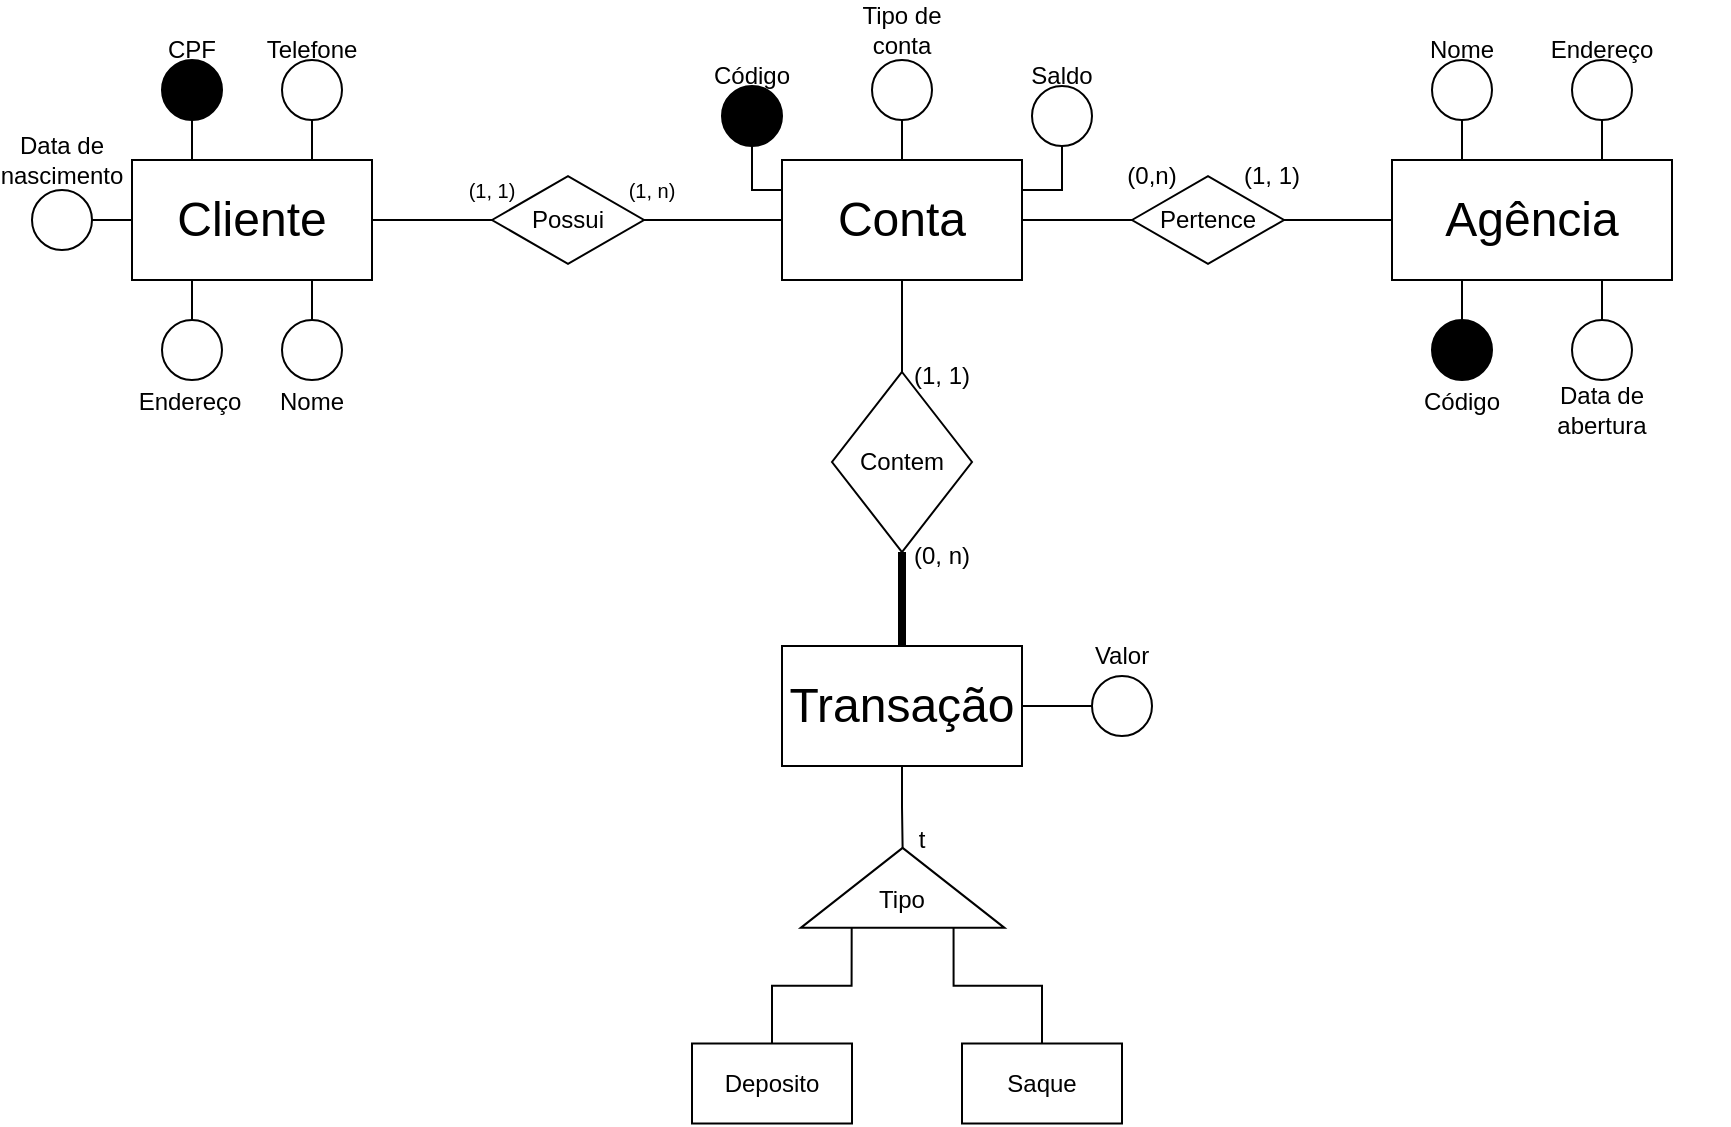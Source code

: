 <mxfile version="21.6.8" type="device">
  <diagram id="R2lEEEUBdFMjLlhIrx00" name="Page-1">
    <mxGraphModel dx="939" dy="548" grid="1" gridSize="10" guides="1" tooltips="1" connect="1" arrows="1" fold="1" page="1" pageScale="1" pageWidth="850" pageHeight="1100" background="#ffffff" math="0" shadow="0" extFonts="Permanent Marker^https://fonts.googleapis.com/css?family=Permanent+Marker">
      <root>
        <mxCell id="0" />
        <mxCell id="1" parent="0" />
        <mxCell id="19pDw-ojY_lWeoZDMTBm-103" style="edgeStyle=orthogonalEdgeStyle;rounded=0;orthogonalLoop=1;jettySize=auto;html=1;exitX=0.5;exitY=1;exitDx=0;exitDy=0;endArrow=none;endFill=0;" parent="1" source="19pDw-ojY_lWeoZDMTBm-1" target="19pDw-ojY_lWeoZDMTBm-102" edge="1">
          <mxGeometry relative="1" as="geometry" />
        </mxCell>
        <mxCell id="19pDw-ojY_lWeoZDMTBm-1" value="&lt;div style=&quot;font-size: 24px;&quot;&gt;Transação&lt;/div&gt;" style="rounded=0;whiteSpace=wrap;html=1;" parent="1" vertex="1">
          <mxGeometry x="395" y="330" width="120" height="60" as="geometry" />
        </mxCell>
        <mxCell id="19pDw-ojY_lWeoZDMTBm-64" style="edgeStyle=orthogonalEdgeStyle;rounded=0;orthogonalLoop=1;jettySize=auto;html=1;exitX=1;exitY=0.5;exitDx=0;exitDy=0;endArrow=none;endFill=0;" parent="1" source="19pDw-ojY_lWeoZDMTBm-4" target="19pDw-ojY_lWeoZDMTBm-60" edge="1">
          <mxGeometry relative="1" as="geometry" />
        </mxCell>
        <mxCell id="19pDw-ojY_lWeoZDMTBm-4" value="&lt;font style=&quot;font-size: 24px;&quot;&gt;Cliente&lt;/font&gt;" style="rounded=0;whiteSpace=wrap;html=1;" parent="1" vertex="1">
          <mxGeometry x="70" y="87" width="120" height="60" as="geometry" />
        </mxCell>
        <mxCell id="19pDw-ojY_lWeoZDMTBm-85" style="edgeStyle=orthogonalEdgeStyle;rounded=0;orthogonalLoop=1;jettySize=auto;html=1;exitX=0;exitY=0.5;exitDx=0;exitDy=0;endArrow=none;endFill=0;" parent="1" source="19pDw-ojY_lWeoZDMTBm-5" target="19pDw-ojY_lWeoZDMTBm-83" edge="1">
          <mxGeometry relative="1" as="geometry" />
        </mxCell>
        <mxCell id="sK7tFyFliOIsIeveS1PR-2" style="edgeStyle=orthogonalEdgeStyle;rounded=0;orthogonalLoop=1;jettySize=auto;html=1;exitX=1;exitY=0.5;exitDx=0;exitDy=0;strokeColor=#FFFFFF;" edge="1" parent="1" source="19pDw-ojY_lWeoZDMTBm-5">
          <mxGeometry relative="1" as="geometry">
            <mxPoint x="860.0" y="116.828" as="targetPoint" />
          </mxGeometry>
        </mxCell>
        <mxCell id="19pDw-ojY_lWeoZDMTBm-5" value="&lt;font style=&quot;font-size: 24px;&quot;&gt;Agência&lt;/font&gt;" style="rounded=0;whiteSpace=wrap;html=1;" parent="1" vertex="1">
          <mxGeometry x="700" y="87" width="140" height="60" as="geometry" />
        </mxCell>
        <mxCell id="19pDw-ojY_lWeoZDMTBm-63" style="edgeStyle=orthogonalEdgeStyle;rounded=0;orthogonalLoop=1;jettySize=auto;html=1;exitX=0;exitY=0.5;exitDx=0;exitDy=0;endArrow=none;endFill=0;" parent="1" source="19pDw-ojY_lWeoZDMTBm-6" target="19pDw-ojY_lWeoZDMTBm-60" edge="1">
          <mxGeometry relative="1" as="geometry" />
        </mxCell>
        <mxCell id="19pDw-ojY_lWeoZDMTBm-94" style="edgeStyle=orthogonalEdgeStyle;rounded=0;orthogonalLoop=1;jettySize=auto;html=1;exitX=1;exitY=0.25;exitDx=0;exitDy=0;endArrow=none;endFill=0;" parent="1" source="19pDw-ojY_lWeoZDMTBm-6" target="19pDw-ojY_lWeoZDMTBm-70" edge="1">
          <mxGeometry relative="1" as="geometry" />
        </mxCell>
        <mxCell id="19pDw-ojY_lWeoZDMTBm-95" style="edgeStyle=orthogonalEdgeStyle;rounded=0;orthogonalLoop=1;jettySize=auto;html=1;exitX=0;exitY=0.25;exitDx=0;exitDy=0;entryX=0.5;entryY=1;entryDx=0;entryDy=0;endArrow=none;endFill=0;" parent="1" source="19pDw-ojY_lWeoZDMTBm-6" target="19pDw-ojY_lWeoZDMTBm-69" edge="1">
          <mxGeometry relative="1" as="geometry" />
        </mxCell>
        <mxCell id="19pDw-ojY_lWeoZDMTBm-116" style="edgeStyle=orthogonalEdgeStyle;rounded=0;orthogonalLoop=1;jettySize=auto;html=1;endArrow=none;endFill=0;" parent="1" source="19pDw-ojY_lWeoZDMTBm-6" target="19pDw-ojY_lWeoZDMTBm-83" edge="1">
          <mxGeometry relative="1" as="geometry" />
        </mxCell>
        <mxCell id="19pDw-ojY_lWeoZDMTBm-6" value="&lt;div&gt;&lt;font style=&quot;font-size: 24px;&quot;&gt;Conta&lt;/font&gt;&lt;/div&gt;" style="rounded=0;whiteSpace=wrap;html=1;" parent="1" vertex="1">
          <mxGeometry x="395" y="87" width="120" height="60" as="geometry" />
        </mxCell>
        <mxCell id="19pDw-ojY_lWeoZDMTBm-50" style="edgeStyle=orthogonalEdgeStyle;rounded=0;orthogonalLoop=1;jettySize=auto;html=1;exitX=0.5;exitY=1;exitDx=0;exitDy=0;entryX=0.25;entryY=0;entryDx=0;entryDy=0;endArrow=none;endFill=0;" parent="1" source="19pDw-ojY_lWeoZDMTBm-37" target="19pDw-ojY_lWeoZDMTBm-4" edge="1">
          <mxGeometry relative="1" as="geometry" />
        </mxCell>
        <mxCell id="19pDw-ojY_lWeoZDMTBm-37" value="" style="ellipse;whiteSpace=wrap;html=1;aspect=fixed;fillColor=#000000;" parent="1" vertex="1">
          <mxGeometry x="85" y="37" width="30" height="30" as="geometry" />
        </mxCell>
        <mxCell id="19pDw-ojY_lWeoZDMTBm-52" style="edgeStyle=orthogonalEdgeStyle;rounded=0;orthogonalLoop=1;jettySize=auto;html=1;exitX=0.5;exitY=1;exitDx=0;exitDy=0;entryX=0.75;entryY=0;entryDx=0;entryDy=0;endArrow=none;endFill=0;" parent="1" source="19pDw-ojY_lWeoZDMTBm-40" target="19pDw-ojY_lWeoZDMTBm-4" edge="1">
          <mxGeometry relative="1" as="geometry" />
        </mxCell>
        <mxCell id="19pDw-ojY_lWeoZDMTBm-40" value="" style="ellipse;whiteSpace=wrap;html=1;aspect=fixed;fillColor=#FFFFFF;" parent="1" vertex="1">
          <mxGeometry x="145" y="37" width="30" height="30" as="geometry" />
        </mxCell>
        <mxCell id="19pDw-ojY_lWeoZDMTBm-49" style="edgeStyle=orthogonalEdgeStyle;rounded=0;orthogonalLoop=1;jettySize=auto;html=1;exitX=1;exitY=0.5;exitDx=0;exitDy=0;endArrow=none;endFill=0;" parent="1" source="19pDw-ojY_lWeoZDMTBm-43" target="19pDw-ojY_lWeoZDMTBm-4" edge="1">
          <mxGeometry relative="1" as="geometry">
            <Array as="points">
              <mxPoint x="60" y="117" />
              <mxPoint x="60" y="117" />
            </Array>
          </mxGeometry>
        </mxCell>
        <mxCell id="19pDw-ojY_lWeoZDMTBm-43" value="" style="ellipse;whiteSpace=wrap;html=1;aspect=fixed;fillColor=#FFFFFF;" parent="1" vertex="1">
          <mxGeometry x="20" y="102" width="30" height="30" as="geometry" />
        </mxCell>
        <mxCell id="19pDw-ojY_lWeoZDMTBm-47" style="edgeStyle=orthogonalEdgeStyle;rounded=0;orthogonalLoop=1;jettySize=auto;html=1;exitX=0.5;exitY=0;exitDx=0;exitDy=0;entryX=0.25;entryY=1;entryDx=0;entryDy=0;endArrow=none;endFill=0;" parent="1" source="19pDw-ojY_lWeoZDMTBm-45" target="19pDw-ojY_lWeoZDMTBm-4" edge="1">
          <mxGeometry relative="1" as="geometry" />
        </mxCell>
        <mxCell id="19pDw-ojY_lWeoZDMTBm-45" value="" style="ellipse;whiteSpace=wrap;html=1;aspect=fixed;fillColor=#FFFFFF;" parent="1" vertex="1">
          <mxGeometry x="85" y="167" width="30" height="30" as="geometry" />
        </mxCell>
        <mxCell id="19pDw-ojY_lWeoZDMTBm-48" style="edgeStyle=orthogonalEdgeStyle;rounded=0;orthogonalLoop=1;jettySize=auto;html=1;exitX=0.5;exitY=0;exitDx=0;exitDy=0;entryX=0.75;entryY=1;entryDx=0;entryDy=0;endArrow=none;endFill=0;" parent="1" source="19pDw-ojY_lWeoZDMTBm-46" target="19pDw-ojY_lWeoZDMTBm-4" edge="1">
          <mxGeometry relative="1" as="geometry" />
        </mxCell>
        <mxCell id="19pDw-ojY_lWeoZDMTBm-46" value="" style="ellipse;whiteSpace=wrap;html=1;aspect=fixed;fillColor=#FFFFFF;" parent="1" vertex="1">
          <mxGeometry x="145" y="167" width="30" height="30" as="geometry" />
        </mxCell>
        <mxCell id="19pDw-ojY_lWeoZDMTBm-53" value="Nome" style="text;html=1;strokeColor=none;fillColor=none;align=center;verticalAlign=middle;whiteSpace=wrap;rounded=0;" parent="1" vertex="1">
          <mxGeometry x="130" y="193" width="60" height="30" as="geometry" />
        </mxCell>
        <mxCell id="19pDw-ojY_lWeoZDMTBm-54" value="Endereço" style="text;html=1;strokeColor=none;fillColor=none;align=center;verticalAlign=middle;whiteSpace=wrap;rounded=0;" parent="1" vertex="1">
          <mxGeometry x="69" y="193" width="60" height="30" as="geometry" />
        </mxCell>
        <mxCell id="19pDw-ojY_lWeoZDMTBm-55" value="&lt;div&gt;Data de&lt;/div&gt;&lt;div&gt;nascimento&lt;br&gt;&lt;/div&gt;" style="text;html=1;strokeColor=none;fillColor=none;align=center;verticalAlign=middle;whiteSpace=wrap;rounded=0;" parent="1" vertex="1">
          <mxGeometry x="5" y="72" width="60" height="30" as="geometry" />
        </mxCell>
        <mxCell id="19pDw-ojY_lWeoZDMTBm-56" value="&lt;div&gt;CPF&lt;/div&gt;" style="text;html=1;strokeColor=none;fillColor=none;align=center;verticalAlign=middle;whiteSpace=wrap;rounded=0;" parent="1" vertex="1">
          <mxGeometry x="70" y="17" width="60" height="30" as="geometry" />
        </mxCell>
        <mxCell id="19pDw-ojY_lWeoZDMTBm-58" value="Telefone" style="text;html=1;strokeColor=none;fillColor=none;align=center;verticalAlign=middle;whiteSpace=wrap;rounded=0;" parent="1" vertex="1">
          <mxGeometry x="130" y="17" width="60" height="30" as="geometry" />
        </mxCell>
        <mxCell id="19pDw-ojY_lWeoZDMTBm-60" value="Possui" style="html=1;whiteSpace=wrap;aspect=fixed;shape=isoRectangle;" parent="1" vertex="1">
          <mxGeometry x="250" y="94.2" width="76" height="45.6" as="geometry" />
        </mxCell>
        <mxCell id="19pDw-ojY_lWeoZDMTBm-69" value="" style="ellipse;whiteSpace=wrap;html=1;aspect=fixed;fillColor=#000000;" parent="1" vertex="1">
          <mxGeometry x="365" y="50" width="30" height="30" as="geometry" />
        </mxCell>
        <mxCell id="19pDw-ojY_lWeoZDMTBm-70" value="" style="ellipse;whiteSpace=wrap;html=1;aspect=fixed;fillColor=#FFFFFF;" parent="1" vertex="1">
          <mxGeometry x="520" y="50" width="30" height="30" as="geometry" />
        </mxCell>
        <mxCell id="19pDw-ojY_lWeoZDMTBm-96" style="edgeStyle=orthogonalEdgeStyle;rounded=0;orthogonalLoop=1;jettySize=auto;html=1;entryX=0.5;entryY=0;entryDx=0;entryDy=0;endArrow=none;endFill=0;" parent="1" source="19pDw-ojY_lWeoZDMTBm-74" target="19pDw-ojY_lWeoZDMTBm-6" edge="1">
          <mxGeometry relative="1" as="geometry" />
        </mxCell>
        <mxCell id="19pDw-ojY_lWeoZDMTBm-74" value="" style="ellipse;whiteSpace=wrap;html=1;aspect=fixed;fillColor=#FFFFFF;" parent="1" vertex="1">
          <mxGeometry x="440" y="37" width="30" height="30" as="geometry" />
        </mxCell>
        <mxCell id="19pDw-ojY_lWeoZDMTBm-78" value="&lt;div&gt;Código&lt;/div&gt;" style="text;html=1;strokeColor=none;fillColor=none;align=center;verticalAlign=middle;whiteSpace=wrap;rounded=0;" parent="1" vertex="1">
          <mxGeometry x="350" y="30" width="60" height="30" as="geometry" />
        </mxCell>
        <mxCell id="19pDw-ojY_lWeoZDMTBm-79" value="Saldo" style="text;html=1;strokeColor=none;fillColor=none;align=center;verticalAlign=middle;whiteSpace=wrap;rounded=0;" parent="1" vertex="1">
          <mxGeometry x="505" y="30" width="60" height="30" as="geometry" />
        </mxCell>
        <mxCell id="19pDw-ojY_lWeoZDMTBm-81" value="Tipo de conta" style="text;html=1;strokeColor=none;fillColor=none;align=center;verticalAlign=middle;whiteSpace=wrap;rounded=0;" parent="1" vertex="1">
          <mxGeometry x="425" y="7" width="60" height="30" as="geometry" />
        </mxCell>
        <mxCell id="19pDw-ojY_lWeoZDMTBm-83" value="Pertence" style="html=1;whiteSpace=wrap;aspect=fixed;shape=isoRectangle;" parent="1" vertex="1">
          <mxGeometry x="570" y="94.2" width="76" height="45.6" as="geometry" />
        </mxCell>
        <mxCell id="19pDw-ojY_lWeoZDMTBm-99" style="edgeStyle=orthogonalEdgeStyle;rounded=0;orthogonalLoop=1;jettySize=auto;html=1;exitX=0.5;exitY=1;exitDx=0;exitDy=0;endArrow=none;endFill=0;strokeWidth=4;" parent="1" source="19pDw-ojY_lWeoZDMTBm-88" target="19pDw-ojY_lWeoZDMTBm-1" edge="1">
          <mxGeometry relative="1" as="geometry" />
        </mxCell>
        <mxCell id="19pDw-ojY_lWeoZDMTBm-100" style="edgeStyle=orthogonalEdgeStyle;rounded=0;orthogonalLoop=1;jettySize=auto;html=1;exitX=0.5;exitY=0;exitDx=0;exitDy=0;entryX=0.5;entryY=1;entryDx=0;entryDy=0;endArrow=none;endFill=0;" parent="1" source="19pDw-ojY_lWeoZDMTBm-88" target="19pDw-ojY_lWeoZDMTBm-6" edge="1">
          <mxGeometry relative="1" as="geometry" />
        </mxCell>
        <mxCell id="19pDw-ojY_lWeoZDMTBm-88" value="Contem" style="rhombus;whiteSpace=wrap;html=1;" parent="1" vertex="1">
          <mxGeometry x="420" y="193" width="70" height="90" as="geometry" />
        </mxCell>
        <mxCell id="19pDw-ojY_lWeoZDMTBm-102" value="" style="triangle;whiteSpace=wrap;html=1;rotation=-90;" parent="1" vertex="1">
          <mxGeometry x="435.31" y="400" width="40" height="101.87" as="geometry" />
        </mxCell>
        <mxCell id="19pDw-ojY_lWeoZDMTBm-106" style="edgeStyle=orthogonalEdgeStyle;rounded=0;orthogonalLoop=1;jettySize=auto;html=1;exitX=0.5;exitY=0;exitDx=0;exitDy=0;entryX=0;entryY=0.25;entryDx=0;entryDy=0;endArrow=none;endFill=0;" parent="1" source="19pDw-ojY_lWeoZDMTBm-104" target="19pDw-ojY_lWeoZDMTBm-102" edge="1">
          <mxGeometry relative="1" as="geometry" />
        </mxCell>
        <mxCell id="19pDw-ojY_lWeoZDMTBm-104" value="Deposito" style="rounded=0;whiteSpace=wrap;html=1;" parent="1" vertex="1">
          <mxGeometry x="350" y="528.75" width="80" height="40" as="geometry" />
        </mxCell>
        <mxCell id="19pDw-ojY_lWeoZDMTBm-107" style="edgeStyle=orthogonalEdgeStyle;rounded=0;orthogonalLoop=1;jettySize=auto;html=1;exitX=0.5;exitY=0;exitDx=0;exitDy=0;entryX=0;entryY=0.75;entryDx=0;entryDy=0;endArrow=none;endFill=0;" parent="1" source="19pDw-ojY_lWeoZDMTBm-105" target="19pDw-ojY_lWeoZDMTBm-102" edge="1">
          <mxGeometry relative="1" as="geometry" />
        </mxCell>
        <mxCell id="19pDw-ojY_lWeoZDMTBm-105" value="&lt;div&gt;Saque&lt;/div&gt;" style="rounded=0;whiteSpace=wrap;html=1;" parent="1" vertex="1">
          <mxGeometry x="485" y="528.75" width="80" height="40" as="geometry" />
        </mxCell>
        <mxCell id="19pDw-ojY_lWeoZDMTBm-109" style="edgeStyle=orthogonalEdgeStyle;rounded=0;orthogonalLoop=1;jettySize=auto;html=1;exitX=0;exitY=0.5;exitDx=0;exitDy=0;entryX=1;entryY=0.5;entryDx=0;entryDy=0;endArrow=none;endFill=0;" parent="1" source="19pDw-ojY_lWeoZDMTBm-108" target="19pDw-ojY_lWeoZDMTBm-1" edge="1">
          <mxGeometry relative="1" as="geometry" />
        </mxCell>
        <mxCell id="19pDw-ojY_lWeoZDMTBm-108" value="" style="ellipse;whiteSpace=wrap;html=1;aspect=fixed;fillColor=#FFFFFF;" parent="1" vertex="1">
          <mxGeometry x="550" y="345" width="30" height="30" as="geometry" />
        </mxCell>
        <mxCell id="19pDw-ojY_lWeoZDMTBm-110" value="Valor" style="text;html=1;strokeColor=none;fillColor=none;align=center;verticalAlign=middle;whiteSpace=wrap;rounded=0;" parent="1" vertex="1">
          <mxGeometry x="535" y="320" width="60" height="30" as="geometry" />
        </mxCell>
        <mxCell id="19pDw-ojY_lWeoZDMTBm-131" style="edgeStyle=orthogonalEdgeStyle;rounded=0;orthogonalLoop=1;jettySize=auto;html=1;exitX=0.5;exitY=0;exitDx=0;exitDy=0;entryX=0.25;entryY=1;entryDx=0;entryDy=0;endArrow=none;endFill=0;" parent="1" source="19pDw-ojY_lWeoZDMTBm-111" target="19pDw-ojY_lWeoZDMTBm-5" edge="1">
          <mxGeometry relative="1" as="geometry" />
        </mxCell>
        <mxCell id="19pDw-ojY_lWeoZDMTBm-111" value="" style="ellipse;whiteSpace=wrap;html=1;aspect=fixed;fillColor=#000000;" parent="1" vertex="1">
          <mxGeometry x="720" y="167" width="30" height="30" as="geometry" />
        </mxCell>
        <mxCell id="19pDw-ojY_lWeoZDMTBm-130" style="edgeStyle=orthogonalEdgeStyle;rounded=0;orthogonalLoop=1;jettySize=auto;html=1;exitX=0.5;exitY=0;exitDx=0;exitDy=0;entryX=0.75;entryY=1;entryDx=0;entryDy=0;endArrow=none;endFill=0;" parent="1" source="19pDw-ojY_lWeoZDMTBm-112" target="19pDw-ojY_lWeoZDMTBm-5" edge="1">
          <mxGeometry relative="1" as="geometry" />
        </mxCell>
        <mxCell id="19pDw-ojY_lWeoZDMTBm-112" value="" style="ellipse;whiteSpace=wrap;html=1;aspect=fixed;fillColor=#FFFFFF;" parent="1" vertex="1">
          <mxGeometry x="790" y="167" width="30" height="30" as="geometry" />
        </mxCell>
        <mxCell id="19pDw-ojY_lWeoZDMTBm-128" style="edgeStyle=orthogonalEdgeStyle;rounded=0;orthogonalLoop=1;jettySize=auto;html=1;entryX=0.25;entryY=0;entryDx=0;entryDy=0;endArrow=none;endFill=0;" parent="1" source="19pDw-ojY_lWeoZDMTBm-113" target="19pDw-ojY_lWeoZDMTBm-5" edge="1">
          <mxGeometry relative="1" as="geometry" />
        </mxCell>
        <mxCell id="19pDw-ojY_lWeoZDMTBm-113" value="" style="ellipse;whiteSpace=wrap;html=1;aspect=fixed;fillColor=#FFFFFF;" parent="1" vertex="1">
          <mxGeometry x="720" y="37" width="30" height="30" as="geometry" />
        </mxCell>
        <mxCell id="19pDw-ojY_lWeoZDMTBm-129" style="edgeStyle=orthogonalEdgeStyle;rounded=0;orthogonalLoop=1;jettySize=auto;html=1;entryX=0.75;entryY=0;entryDx=0;entryDy=0;endArrow=none;endFill=0;" parent="1" source="19pDw-ojY_lWeoZDMTBm-114" target="19pDw-ojY_lWeoZDMTBm-5" edge="1">
          <mxGeometry relative="1" as="geometry" />
        </mxCell>
        <mxCell id="19pDw-ojY_lWeoZDMTBm-114" value="" style="ellipse;whiteSpace=wrap;html=1;aspect=fixed;fillColor=#FFFFFF;" parent="1" vertex="1">
          <mxGeometry x="790" y="37" width="30" height="30" as="geometry" />
        </mxCell>
        <mxCell id="19pDw-ojY_lWeoZDMTBm-132" value="Nome" style="text;html=1;strokeColor=none;fillColor=none;align=center;verticalAlign=middle;whiteSpace=wrap;rounded=0;" parent="1" vertex="1">
          <mxGeometry x="705" y="17" width="60" height="30" as="geometry" />
        </mxCell>
        <mxCell id="19pDw-ojY_lWeoZDMTBm-133" value="Endereço" style="text;html=1;strokeColor=none;fillColor=none;align=center;verticalAlign=middle;whiteSpace=wrap;rounded=0;" parent="1" vertex="1">
          <mxGeometry x="775" y="17" width="60" height="30" as="geometry" />
        </mxCell>
        <mxCell id="19pDw-ojY_lWeoZDMTBm-134" value="Código" style="text;html=1;strokeColor=none;fillColor=none;align=center;verticalAlign=middle;whiteSpace=wrap;rounded=0;" parent="1" vertex="1">
          <mxGeometry x="705" y="193" width="60" height="30" as="geometry" />
        </mxCell>
        <mxCell id="19pDw-ojY_lWeoZDMTBm-135" value="Data de abertura" style="text;html=1;strokeColor=none;fillColor=none;align=center;verticalAlign=middle;whiteSpace=wrap;rounded=0;" parent="1" vertex="1">
          <mxGeometry x="775" y="197" width="60" height="30" as="geometry" />
        </mxCell>
        <mxCell id="19pDw-ojY_lWeoZDMTBm-136" value="Tipo" style="text;html=1;strokeColor=none;fillColor=none;align=center;verticalAlign=middle;whiteSpace=wrap;rounded=0;" parent="1" vertex="1">
          <mxGeometry x="425.31" y="442" width="60" height="30" as="geometry" />
        </mxCell>
        <mxCell id="19pDw-ojY_lWeoZDMTBm-137" value="&lt;font style=&quot;font-size: 10px;&quot;&gt;(1, n)&lt;/font&gt;" style="text;html=1;strokeColor=none;fillColor=none;align=center;verticalAlign=middle;whiteSpace=wrap;rounded=0;" parent="1" vertex="1">
          <mxGeometry x="300" y="87" width="60" height="30" as="geometry" />
        </mxCell>
        <mxCell id="19pDw-ojY_lWeoZDMTBm-138" value="(1, 1)" style="text;html=1;strokeColor=none;fillColor=none;align=center;verticalAlign=middle;whiteSpace=wrap;rounded=0;" parent="1" vertex="1">
          <mxGeometry x="610" y="80" width="60" height="30" as="geometry" />
        </mxCell>
        <mxCell id="19pDw-ojY_lWeoZDMTBm-139" value="(0,n)" style="text;html=1;strokeColor=none;fillColor=none;align=center;verticalAlign=middle;whiteSpace=wrap;rounded=0;" parent="1" vertex="1">
          <mxGeometry x="550" y="80" width="60" height="30" as="geometry" />
        </mxCell>
        <mxCell id="19pDw-ojY_lWeoZDMTBm-140" value="t" style="text;html=1;strokeColor=none;fillColor=none;align=center;verticalAlign=middle;whiteSpace=wrap;rounded=0;" parent="1" vertex="1">
          <mxGeometry x="435.31" y="412" width="60" height="30" as="geometry" />
        </mxCell>
        <mxCell id="19pDw-ojY_lWeoZDMTBm-141" value="(0, n)" style="text;html=1;strokeColor=none;fillColor=none;align=center;verticalAlign=middle;whiteSpace=wrap;rounded=0;" parent="1" vertex="1">
          <mxGeometry x="445" y="270" width="60" height="30" as="geometry" />
        </mxCell>
        <mxCell id="19pDw-ojY_lWeoZDMTBm-142" value="(1, 1)" style="text;html=1;strokeColor=none;fillColor=none;align=center;verticalAlign=middle;whiteSpace=wrap;rounded=0;" parent="1" vertex="1">
          <mxGeometry x="445" y="180" width="60" height="30" as="geometry" />
        </mxCell>
        <mxCell id="sK7tFyFliOIsIeveS1PR-1" value="&lt;div&gt;&lt;font style=&quot;font-size: 10px;&quot;&gt;(1, 1)&lt;/font&gt;&lt;/div&gt;" style="text;html=1;strokeColor=none;fillColor=none;align=center;verticalAlign=middle;whiteSpace=wrap;rounded=0;" vertex="1" parent="1">
          <mxGeometry x="220" y="87" width="60" height="30" as="geometry" />
        </mxCell>
      </root>
    </mxGraphModel>
  </diagram>
</mxfile>
